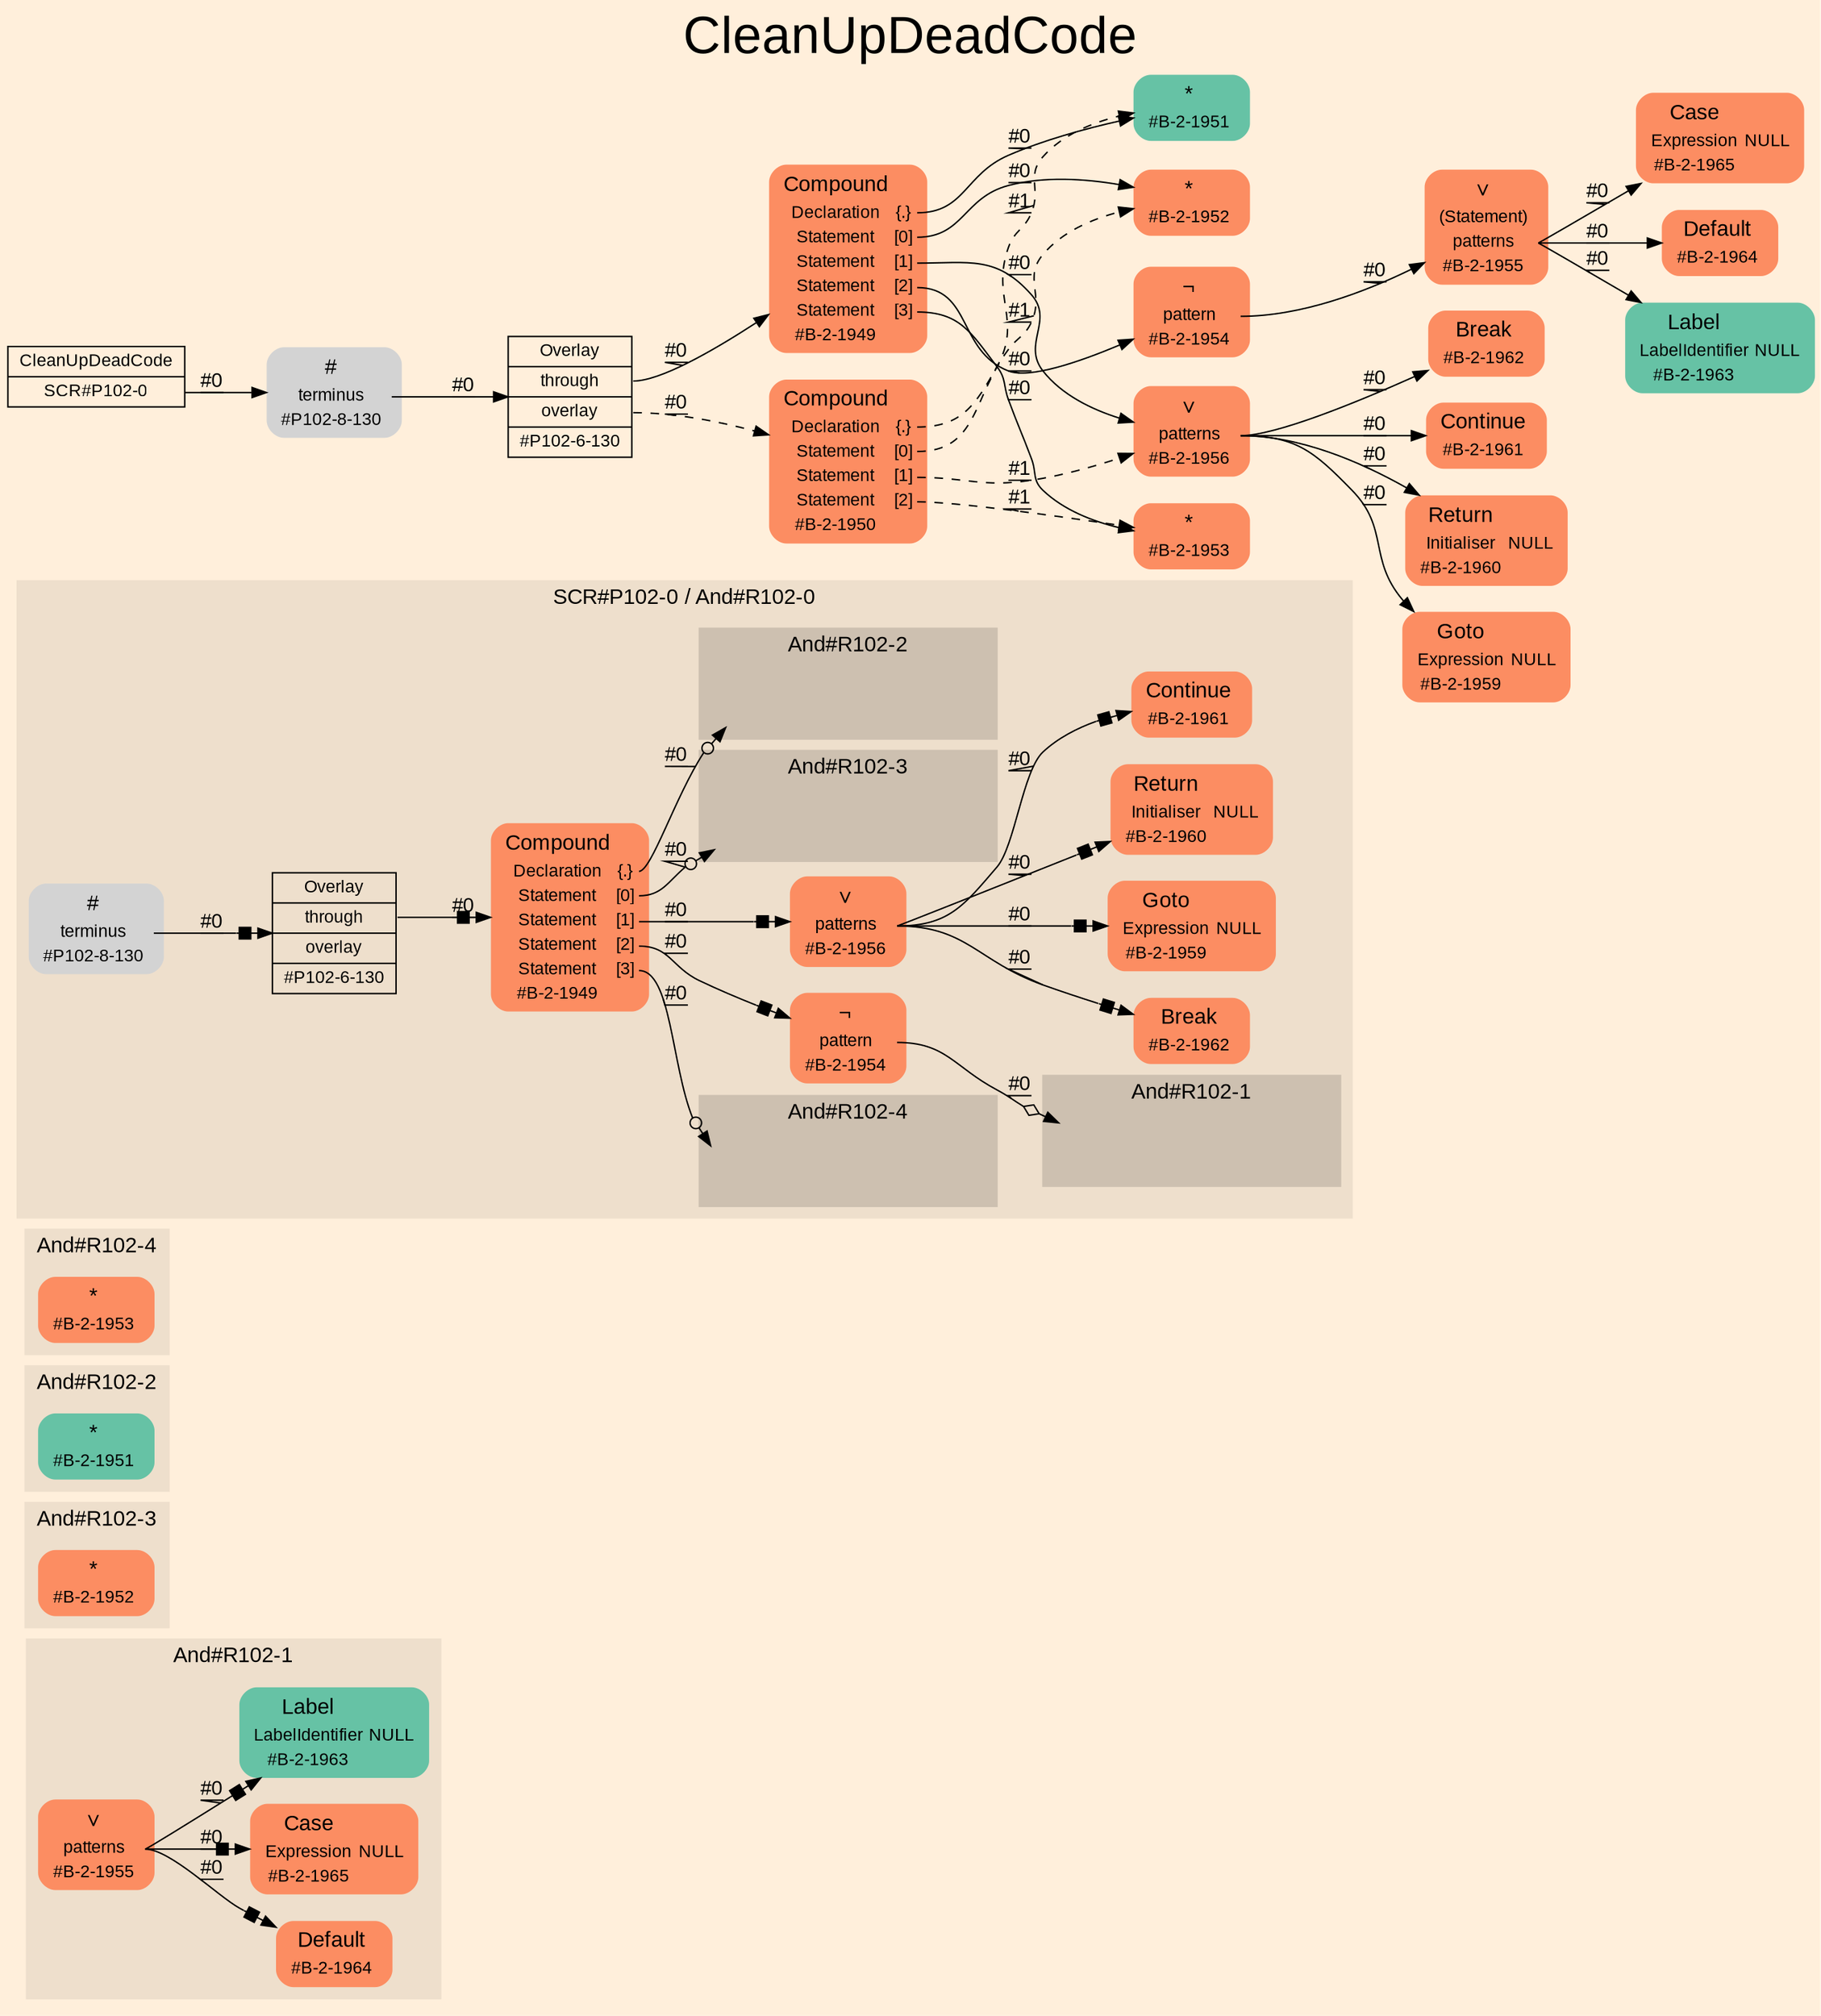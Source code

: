 digraph "CleanUpDeadCode" {
label = "CleanUpDeadCode"
labelloc = t
fontsize = "36"
graph [
    rankdir = "LR"
    ranksep = 0.3
    bgcolor = antiquewhite1
    color = black
    fontcolor = black
    fontname = "Arial"
];
node [
    fontname = "Arial"
];
edge [
    fontname = "Arial"
];

// -------------------- figure And#R102-1 --------------------
subgraph "clusterAnd#R102-1" {
    label = "And#R102-1"
    style = "filled"
    color = antiquewhite2
    fontsize = "15"
    "And#R102-1[#B-2-1955]" [
        shape = "plaintext"
        fillcolor = "/set28/2"
        label = <<TABLE BORDER="0" CELLBORDER="0" CELLSPACING="0">
         <TR><TD><FONT POINT-SIZE="15.0">∨</FONT></TD><TD></TD></TR>
         <TR><TD>patterns</TD><TD PORT="port0"></TD></TR>
         <TR><TD>#B-2-1955</TD><TD PORT="port1"></TD></TR>
        </TABLE>>
        style = "rounded,filled"
        fontsize = "12"
    ];
    
    "And#R102-1[#B-2-1963]" [
        shape = "plaintext"
        fillcolor = "/set28/1"
        label = <<TABLE BORDER="0" CELLBORDER="0" CELLSPACING="0">
         <TR><TD><FONT POINT-SIZE="15.0">Label</FONT></TD><TD></TD></TR>
         <TR><TD>LabelIdentifier</TD><TD PORT="port0">NULL</TD></TR>
         <TR><TD>#B-2-1963</TD><TD PORT="port1"></TD></TR>
        </TABLE>>
        style = "rounded,filled"
        fontsize = "12"
    ];
    
    "And#R102-1[#B-2-1964]" [
        shape = "plaintext"
        fillcolor = "/set28/2"
        label = <<TABLE BORDER="0" CELLBORDER="0" CELLSPACING="0">
         <TR><TD><FONT POINT-SIZE="15.0">Default</FONT></TD><TD></TD></TR>
         <TR><TD>#B-2-1964</TD><TD PORT="port0"></TD></TR>
        </TABLE>>
        style = "rounded,filled"
        fontsize = "12"
    ];
    
    "And#R102-1[#B-2-1965]" [
        shape = "plaintext"
        fillcolor = "/set28/2"
        label = <<TABLE BORDER="0" CELLBORDER="0" CELLSPACING="0">
         <TR><TD><FONT POINT-SIZE="15.0">Case</FONT></TD><TD></TD></TR>
         <TR><TD>Expression</TD><TD PORT="port0">NULL</TD></TR>
         <TR><TD>#B-2-1965</TD><TD PORT="port1"></TD></TR>
        </TABLE>>
        style = "rounded,filled"
        fontsize = "12"
    ];
    
}


// -------------------- figure And#R102-3 --------------------
subgraph "clusterAnd#R102-3" {
    label = "And#R102-3"
    style = "filled"
    color = antiquewhite2
    fontsize = "15"
    "And#R102-3[#B-2-1952]" [
        shape = "plaintext"
        fillcolor = "/set28/2"
        label = <<TABLE BORDER="0" CELLBORDER="0" CELLSPACING="0">
         <TR><TD><FONT POINT-SIZE="15.0">*</FONT></TD><TD></TD></TR>
         <TR><TD>#B-2-1952</TD><TD PORT="port0"></TD></TR>
        </TABLE>>
        style = "rounded,filled"
        fontsize = "12"
    ];
    
}


// -------------------- figure And#R102-2 --------------------
subgraph "clusterAnd#R102-2" {
    label = "And#R102-2"
    style = "filled"
    color = antiquewhite2
    fontsize = "15"
    "And#R102-2[#B-2-1951]" [
        shape = "plaintext"
        fillcolor = "/set28/1"
        label = <<TABLE BORDER="0" CELLBORDER="0" CELLSPACING="0">
         <TR><TD><FONT POINT-SIZE="15.0">*</FONT></TD><TD></TD></TR>
         <TR><TD>#B-2-1951</TD><TD PORT="port0"></TD></TR>
        </TABLE>>
        style = "rounded,filled"
        fontsize = "12"
    ];
    
}


// -------------------- figure And#R102-4 --------------------
subgraph "clusterAnd#R102-4" {
    label = "And#R102-4"
    style = "filled"
    color = antiquewhite2
    fontsize = "15"
    "And#R102-4[#B-2-1953]" [
        shape = "plaintext"
        fillcolor = "/set28/2"
        label = <<TABLE BORDER="0" CELLBORDER="0" CELLSPACING="0">
         <TR><TD><FONT POINT-SIZE="15.0">*</FONT></TD><TD></TD></TR>
         <TR><TD>#B-2-1953</TD><TD PORT="port0"></TD></TR>
        </TABLE>>
        style = "rounded,filled"
        fontsize = "12"
    ];
    
}


// -------------------- figure And#R102-0 --------------------
subgraph "clusterAnd#R102-0" {
    label = "SCR#P102-0 / And#R102-0"
    style = "filled"
    color = antiquewhite2
    fontsize = "15"
    "And#R102-0[#B-2-1949]" [
        shape = "plaintext"
        fillcolor = "/set28/2"
        label = <<TABLE BORDER="0" CELLBORDER="0" CELLSPACING="0">
         <TR><TD><FONT POINT-SIZE="15.0">Compound</FONT></TD><TD></TD></TR>
         <TR><TD>Declaration</TD><TD PORT="port0">{.}</TD></TR>
         <TR><TD>Statement</TD><TD PORT="port1">[0]</TD></TR>
         <TR><TD>Statement</TD><TD PORT="port2">[1]</TD></TR>
         <TR><TD>Statement</TD><TD PORT="port3">[2]</TD></TR>
         <TR><TD>Statement</TD><TD PORT="port4">[3]</TD></TR>
         <TR><TD>#B-2-1949</TD><TD PORT="port5"></TD></TR>
        </TABLE>>
        style = "rounded,filled"
        fontsize = "12"
    ];
    
    "And#R102-0[#B-2-1954]" [
        shape = "plaintext"
        fillcolor = "/set28/2"
        label = <<TABLE BORDER="0" CELLBORDER="0" CELLSPACING="0">
         <TR><TD><FONT POINT-SIZE="15.0">¬</FONT></TD><TD></TD></TR>
         <TR><TD>pattern</TD><TD PORT="port0"></TD></TR>
         <TR><TD>#B-2-1954</TD><TD PORT="port1"></TD></TR>
        </TABLE>>
        style = "rounded,filled"
        fontsize = "12"
    ];
    
    "And#R102-0[#B-2-1956]" [
        shape = "plaintext"
        fillcolor = "/set28/2"
        label = <<TABLE BORDER="0" CELLBORDER="0" CELLSPACING="0">
         <TR><TD><FONT POINT-SIZE="15.0">∨</FONT></TD><TD></TD></TR>
         <TR><TD>patterns</TD><TD PORT="port0"></TD></TR>
         <TR><TD>#B-2-1956</TD><TD PORT="port1"></TD></TR>
        </TABLE>>
        style = "rounded,filled"
        fontsize = "12"
    ];
    
    "And#R102-0[#B-2-1959]" [
        shape = "plaintext"
        fillcolor = "/set28/2"
        label = <<TABLE BORDER="0" CELLBORDER="0" CELLSPACING="0">
         <TR><TD><FONT POINT-SIZE="15.0">Goto</FONT></TD><TD></TD></TR>
         <TR><TD>Expression</TD><TD PORT="port0">NULL</TD></TR>
         <TR><TD>#B-2-1959</TD><TD PORT="port1"></TD></TR>
        </TABLE>>
        style = "rounded,filled"
        fontsize = "12"
    ];
    
    "And#R102-0[#B-2-1960]" [
        shape = "plaintext"
        fillcolor = "/set28/2"
        label = <<TABLE BORDER="0" CELLBORDER="0" CELLSPACING="0">
         <TR><TD><FONT POINT-SIZE="15.0">Return</FONT></TD><TD></TD></TR>
         <TR><TD>Initialiser</TD><TD PORT="port0">NULL</TD></TR>
         <TR><TD>#B-2-1960</TD><TD PORT="port1"></TD></TR>
        </TABLE>>
        style = "rounded,filled"
        fontsize = "12"
    ];
    
    "And#R102-0[#B-2-1961]" [
        shape = "plaintext"
        fillcolor = "/set28/2"
        label = <<TABLE BORDER="0" CELLBORDER="0" CELLSPACING="0">
         <TR><TD><FONT POINT-SIZE="15.0">Continue</FONT></TD><TD></TD></TR>
         <TR><TD>#B-2-1961</TD><TD PORT="port0"></TD></TR>
        </TABLE>>
        style = "rounded,filled"
        fontsize = "12"
    ];
    
    "And#R102-0[#B-2-1962]" [
        shape = "plaintext"
        fillcolor = "/set28/2"
        label = <<TABLE BORDER="0" CELLBORDER="0" CELLSPACING="0">
         <TR><TD><FONT POINT-SIZE="15.0">Break</FONT></TD><TD></TD></TR>
         <TR><TD>#B-2-1962</TD><TD PORT="port0"></TD></TR>
        </TABLE>>
        style = "rounded,filled"
        fontsize = "12"
    ];
    
    "And#R102-0[#P102-6-130]" [
        shape = "record"
        fillcolor = antiquewhite2
        label = "<fixed> Overlay | <port0> through | <port1> overlay | <port2> #P102-6-130"
        style = "filled"
        fontsize = "12"
        color = black
        fontcolor = black
    ];
    
    "And#R102-0[#P102-8-130]" [
        shape = "plaintext"
        label = <<TABLE BORDER="0" CELLBORDER="0" CELLSPACING="0">
         <TR><TD><FONT POINT-SIZE="15.0">#</FONT></TD><TD></TD></TR>
         <TR><TD>terminus</TD><TD PORT="port0"></TD></TR>
         <TR><TD>#P102-8-130</TD><TD PORT="port1"></TD></TR>
        </TABLE>>
        style = "rounded,filled"
        fontsize = "12"
    ];
    
    subgraph "clusterAnd#R102-0[And#R102-2]" {
        label = "And#R102-2"
        style = "filled"
        color = antiquewhite3
        fontsize = "15"
        "#0->And#R102-0[#B-2-1951]" [
            shape = "none"
            style = "invisible"
        ];
        
    }
    
    subgraph "clusterAnd#R102-0[And#R102-3]" {
        label = "And#R102-3"
        style = "filled"
        color = antiquewhite3
        fontsize = "15"
        "#0->And#R102-0[#B-2-1952]" [
            shape = "none"
            style = "invisible"
        ];
        
    }
    
    subgraph "clusterAnd#R102-0[And#R102-4]" {
        label = "And#R102-4"
        style = "filled"
        color = antiquewhite3
        fontsize = "15"
        "#0->And#R102-0[#B-2-1953]" [
            shape = "none"
            style = "invisible"
        ];
        
    }
    
    subgraph "clusterAnd#R102-0[And#R102-1]" {
        label = "And#R102-1"
        style = "filled"
        color = antiquewhite3
        fontsize = "15"
        "#0->And#R102-0[#B-2-1955]" [
            shape = "none"
            style = "invisible"
        ];
        
    }
    
}


// -------------------- transformation figure --------------------
"CR#P102-0" [
    shape = "record"
    fillcolor = antiquewhite1
    label = "<fixed> CleanUpDeadCode | <port0> SCR#P102-0"
    style = "filled"
    fontsize = "12"
    color = black
    fontcolor = black
];

"#P102-8-130" [
    shape = "plaintext"
    label = <<TABLE BORDER="0" CELLBORDER="0" CELLSPACING="0">
     <TR><TD><FONT POINT-SIZE="15.0">#</FONT></TD><TD></TD></TR>
     <TR><TD>terminus</TD><TD PORT="port0"></TD></TR>
     <TR><TD>#P102-8-130</TD><TD PORT="port1"></TD></TR>
    </TABLE>>
    style = "rounded,filled"
    fontsize = "12"
];

"#P102-6-130" [
    shape = "record"
    fillcolor = antiquewhite1
    label = "<fixed> Overlay | <port0> through | <port1> overlay | <port2> #P102-6-130"
    style = "filled"
    fontsize = "12"
    color = black
    fontcolor = black
];

"#B-2-1949" [
    shape = "plaintext"
    fillcolor = "/set28/2"
    label = <<TABLE BORDER="0" CELLBORDER="0" CELLSPACING="0">
     <TR><TD><FONT POINT-SIZE="15.0">Compound</FONT></TD><TD></TD></TR>
     <TR><TD>Declaration</TD><TD PORT="port0">{.}</TD></TR>
     <TR><TD>Statement</TD><TD PORT="port1">[0]</TD></TR>
     <TR><TD>Statement</TD><TD PORT="port2">[1]</TD></TR>
     <TR><TD>Statement</TD><TD PORT="port3">[2]</TD></TR>
     <TR><TD>Statement</TD><TD PORT="port4">[3]</TD></TR>
     <TR><TD>#B-2-1949</TD><TD PORT="port5"></TD></TR>
    </TABLE>>
    style = "rounded,filled"
    fontsize = "12"
];

"#B-2-1951" [
    shape = "plaintext"
    fillcolor = "/set28/1"
    label = <<TABLE BORDER="0" CELLBORDER="0" CELLSPACING="0">
     <TR><TD><FONT POINT-SIZE="15.0">*</FONT></TD><TD></TD></TR>
     <TR><TD>#B-2-1951</TD><TD PORT="port0"></TD></TR>
    </TABLE>>
    style = "rounded,filled"
    fontsize = "12"
];

"#B-2-1952" [
    shape = "plaintext"
    fillcolor = "/set28/2"
    label = <<TABLE BORDER="0" CELLBORDER="0" CELLSPACING="0">
     <TR><TD><FONT POINT-SIZE="15.0">*</FONT></TD><TD></TD></TR>
     <TR><TD>#B-2-1952</TD><TD PORT="port0"></TD></TR>
    </TABLE>>
    style = "rounded,filled"
    fontsize = "12"
];

"#B-2-1956" [
    shape = "plaintext"
    fillcolor = "/set28/2"
    label = <<TABLE BORDER="0" CELLBORDER="0" CELLSPACING="0">
     <TR><TD><FONT POINT-SIZE="15.0">∨</FONT></TD><TD></TD></TR>
     <TR><TD>patterns</TD><TD PORT="port0"></TD></TR>
     <TR><TD>#B-2-1956</TD><TD PORT="port1"></TD></TR>
    </TABLE>>
    style = "rounded,filled"
    fontsize = "12"
];

"#B-2-1962" [
    shape = "plaintext"
    fillcolor = "/set28/2"
    label = <<TABLE BORDER="0" CELLBORDER="0" CELLSPACING="0">
     <TR><TD><FONT POINT-SIZE="15.0">Break</FONT></TD><TD></TD></TR>
     <TR><TD>#B-2-1962</TD><TD PORT="port0"></TD></TR>
    </TABLE>>
    style = "rounded,filled"
    fontsize = "12"
];

"#B-2-1961" [
    shape = "plaintext"
    fillcolor = "/set28/2"
    label = <<TABLE BORDER="0" CELLBORDER="0" CELLSPACING="0">
     <TR><TD><FONT POINT-SIZE="15.0">Continue</FONT></TD><TD></TD></TR>
     <TR><TD>#B-2-1961</TD><TD PORT="port0"></TD></TR>
    </TABLE>>
    style = "rounded,filled"
    fontsize = "12"
];

"#B-2-1960" [
    shape = "plaintext"
    fillcolor = "/set28/2"
    label = <<TABLE BORDER="0" CELLBORDER="0" CELLSPACING="0">
     <TR><TD><FONT POINT-SIZE="15.0">Return</FONT></TD><TD></TD></TR>
     <TR><TD>Initialiser</TD><TD PORT="port0">NULL</TD></TR>
     <TR><TD>#B-2-1960</TD><TD PORT="port1"></TD></TR>
    </TABLE>>
    style = "rounded,filled"
    fontsize = "12"
];

"#B-2-1959" [
    shape = "plaintext"
    fillcolor = "/set28/2"
    label = <<TABLE BORDER="0" CELLBORDER="0" CELLSPACING="0">
     <TR><TD><FONT POINT-SIZE="15.0">Goto</FONT></TD><TD></TD></TR>
     <TR><TD>Expression</TD><TD PORT="port0">NULL</TD></TR>
     <TR><TD>#B-2-1959</TD><TD PORT="port1"></TD></TR>
    </TABLE>>
    style = "rounded,filled"
    fontsize = "12"
];

"#B-2-1954" [
    shape = "plaintext"
    fillcolor = "/set28/2"
    label = <<TABLE BORDER="0" CELLBORDER="0" CELLSPACING="0">
     <TR><TD><FONT POINT-SIZE="15.0">¬</FONT></TD><TD></TD></TR>
     <TR><TD>pattern</TD><TD PORT="port0"></TD></TR>
     <TR><TD>#B-2-1954</TD><TD PORT="port1"></TD></TR>
    </TABLE>>
    style = "rounded,filled"
    fontsize = "12"
];

"#B-2-1955" [
    shape = "plaintext"
    fillcolor = "/set28/2"
    label = <<TABLE BORDER="0" CELLBORDER="0" CELLSPACING="0">
     <TR><TD><FONT POINT-SIZE="15.0">∨</FONT></TD><TD></TD></TR>
     <TR><TD>(Statement)</TD><TD PORT="port0"></TD></TR>
     <TR><TD>patterns</TD><TD PORT="port1"></TD></TR>
     <TR><TD>#B-2-1955</TD><TD PORT="port2"></TD></TR>
    </TABLE>>
    style = "rounded,filled"
    fontsize = "12"
];

"#B-2-1965" [
    shape = "plaintext"
    fillcolor = "/set28/2"
    label = <<TABLE BORDER="0" CELLBORDER="0" CELLSPACING="0">
     <TR><TD><FONT POINT-SIZE="15.0">Case</FONT></TD><TD></TD></TR>
     <TR><TD>Expression</TD><TD PORT="port0">NULL</TD></TR>
     <TR><TD>#B-2-1965</TD><TD PORT="port1"></TD></TR>
    </TABLE>>
    style = "rounded,filled"
    fontsize = "12"
];

"#B-2-1964" [
    shape = "plaintext"
    fillcolor = "/set28/2"
    label = <<TABLE BORDER="0" CELLBORDER="0" CELLSPACING="0">
     <TR><TD><FONT POINT-SIZE="15.0">Default</FONT></TD><TD></TD></TR>
     <TR><TD>#B-2-1964</TD><TD PORT="port0"></TD></TR>
    </TABLE>>
    style = "rounded,filled"
    fontsize = "12"
];

"#B-2-1963" [
    shape = "plaintext"
    fillcolor = "/set28/1"
    label = <<TABLE BORDER="0" CELLBORDER="0" CELLSPACING="0">
     <TR><TD><FONT POINT-SIZE="15.0">Label</FONT></TD><TD></TD></TR>
     <TR><TD>LabelIdentifier</TD><TD PORT="port0">NULL</TD></TR>
     <TR><TD>#B-2-1963</TD><TD PORT="port1"></TD></TR>
    </TABLE>>
    style = "rounded,filled"
    fontsize = "12"
];

"#B-2-1953" [
    shape = "plaintext"
    fillcolor = "/set28/2"
    label = <<TABLE BORDER="0" CELLBORDER="0" CELLSPACING="0">
     <TR><TD><FONT POINT-SIZE="15.0">*</FONT></TD><TD></TD></TR>
     <TR><TD>#B-2-1953</TD><TD PORT="port0"></TD></TR>
    </TABLE>>
    style = "rounded,filled"
    fontsize = "12"
];

"#B-2-1950" [
    shape = "plaintext"
    fillcolor = "/set28/2"
    label = <<TABLE BORDER="0" CELLBORDER="0" CELLSPACING="0">
     <TR><TD><FONT POINT-SIZE="15.0">Compound</FONT></TD><TD></TD></TR>
     <TR><TD>Declaration</TD><TD PORT="port0">{.}</TD></TR>
     <TR><TD>Statement</TD><TD PORT="port1">[0]</TD></TR>
     <TR><TD>Statement</TD><TD PORT="port2">[1]</TD></TR>
     <TR><TD>Statement</TD><TD PORT="port3">[2]</TD></TR>
     <TR><TD>#B-2-1950</TD><TD PORT="port4"></TD></TR>
    </TABLE>>
    style = "rounded,filled"
    fontsize = "12"
];


// -------------------- links --------------------
// links for block CR#P102-0
"CR#P102-0":port0 -> "#P102-8-130" [
    label = "#0"
    decorate = true
    color = black
    fontcolor = black
];

// links for block #P102-8-130
"#P102-8-130":port0 -> "#P102-6-130" [
    label = "#0"
    decorate = true
    color = black
    fontcolor = black
];

// links for block #P102-6-130
"#P102-6-130":port0 -> "#B-2-1949" [
    label = "#0"
    decorate = true
    color = black
    fontcolor = black
];

"#P102-6-130":port1 -> "#B-2-1950" [
    style="dashed"
    label = "#0"
    decorate = true
    color = black
    fontcolor = black
];

// links for block #B-2-1949
"#B-2-1949":port0 -> "#B-2-1951" [
    label = "#0"
    decorate = true
    color = black
    fontcolor = black
];

"#B-2-1949":port1 -> "#B-2-1952" [
    label = "#0"
    decorate = true
    color = black
    fontcolor = black
];

"#B-2-1949":port2 -> "#B-2-1956" [
    label = "#0"
    decorate = true
    color = black
    fontcolor = black
];

"#B-2-1949":port3 -> "#B-2-1954" [
    label = "#0"
    decorate = true
    color = black
    fontcolor = black
];

"#B-2-1949":port4 -> "#B-2-1953" [
    label = "#0"
    decorate = true
    color = black
    fontcolor = black
];

// links for block #B-2-1951
// links for block #B-2-1952
// links for block #B-2-1956
"#B-2-1956":port0 -> "#B-2-1962" [
    label = "#0"
    decorate = true
    color = black
    fontcolor = black
];

"#B-2-1956":port0 -> "#B-2-1961" [
    label = "#0"
    decorate = true
    color = black
    fontcolor = black
];

"#B-2-1956":port0 -> "#B-2-1960" [
    label = "#0"
    decorate = true
    color = black
    fontcolor = black
];

"#B-2-1956":port0 -> "#B-2-1959" [
    label = "#0"
    decorate = true
    color = black
    fontcolor = black
];

// links for block #B-2-1962
// links for block #B-2-1961
// links for block #B-2-1960
// links for block #B-2-1959
// links for block #B-2-1954
"#B-2-1954":port0 -> "#B-2-1955" [
    label = "#0"
    decorate = true
    color = black
    fontcolor = black
];

// links for block #B-2-1955
"#B-2-1955":port1 -> "#B-2-1965" [
    label = "#0"
    decorate = true
    color = black
    fontcolor = black
];

"#B-2-1955":port1 -> "#B-2-1964" [
    label = "#0"
    decorate = true
    color = black
    fontcolor = black
];

"#B-2-1955":port1 -> "#B-2-1963" [
    label = "#0"
    decorate = true
    color = black
    fontcolor = black
];

// links for block #B-2-1965
// links for block #B-2-1964
// links for block #B-2-1963
// links for block #B-2-1953
// links for block #B-2-1950
"#B-2-1950":port0 -> "#B-2-1951" [
    style="dashed"
    label = "#1"
    decorate = true
    color = black
    fontcolor = black
];

"#B-2-1950":port1 -> "#B-2-1952" [
    style="dashed"
    label = "#1"
    decorate = true
    color = black
    fontcolor = black
];

"#B-2-1950":port2 -> "#B-2-1956" [
    style="dashed"
    label = "#1"
    decorate = true
    color = black
    fontcolor = black
];

"#B-2-1950":port3 -> "#B-2-1953" [
    style="dashed"
    label = "#1"
    decorate = true
    color = black
    fontcolor = black
];

// links for block And#R102-0[#B-2-1949]
"And#R102-0[#B-2-1949]":port0 -> "#0->And#R102-0[#B-2-1951]" [
    arrowhead="normalnoneodot"
    label = "#0"
    decorate = true
    color = black
    fontcolor = black
];

"And#R102-0[#B-2-1949]":port1 -> "#0->And#R102-0[#B-2-1952]" [
    arrowhead="normalnoneodot"
    label = "#0"
    decorate = true
    color = black
    fontcolor = black
];

"And#R102-0[#B-2-1949]":port2 -> "And#R102-0[#B-2-1956]" [
    arrowhead="normalnonebox"
    label = "#0"
    decorate = true
    color = black
    fontcolor = black
];

"And#R102-0[#B-2-1949]":port3 -> "And#R102-0[#B-2-1954]" [
    arrowhead="normalnonebox"
    label = "#0"
    decorate = true
    color = black
    fontcolor = black
];

"And#R102-0[#B-2-1949]":port4 -> "#0->And#R102-0[#B-2-1953]" [
    arrowhead="normalnoneodot"
    label = "#0"
    decorate = true
    color = black
    fontcolor = black
];

// links for block And#R102-0[#B-2-1954]
"And#R102-0[#B-2-1954]":port0 -> "#0->And#R102-0[#B-2-1955]" [
    arrowhead="normalnoneodiamond"
    label = "#0"
    decorate = true
    color = black
    fontcolor = black
];

// links for block And#R102-0[#B-2-1956]
"And#R102-0[#B-2-1956]":port0 -> "And#R102-0[#B-2-1962]" [
    arrowhead="normalnonebox"
    label = "#0"
    decorate = true
    color = black
    fontcolor = black
];

"And#R102-0[#B-2-1956]":port0 -> "And#R102-0[#B-2-1961]" [
    arrowhead="normalnonebox"
    label = "#0"
    decorate = true
    color = black
    fontcolor = black
];

"And#R102-0[#B-2-1956]":port0 -> "And#R102-0[#B-2-1960]" [
    arrowhead="normalnonebox"
    label = "#0"
    decorate = true
    color = black
    fontcolor = black
];

"And#R102-0[#B-2-1956]":port0 -> "And#R102-0[#B-2-1959]" [
    arrowhead="normalnonebox"
    label = "#0"
    decorate = true
    color = black
    fontcolor = black
];

// links for block And#R102-0[#B-2-1959]
// links for block And#R102-0[#B-2-1960]
// links for block And#R102-0[#B-2-1961]
// links for block And#R102-0[#B-2-1962]
// links for block And#R102-0[#P102-6-130]
"And#R102-0[#P102-6-130]":port0 -> "And#R102-0[#B-2-1949]" [
    arrowhead="normalnonebox"
    label = "#0"
    decorate = true
    color = black
    fontcolor = black
];

// links for block And#R102-0[#P102-8-130]
"And#R102-0[#P102-8-130]":port0 -> "And#R102-0[#P102-6-130]" [
    arrowhead="normalnonebox"
    label = "#0"
    decorate = true
    color = black
    fontcolor = black
];

// links for block #0->And#R102-0[#B-2-1951]
// links for block #0->And#R102-0[#B-2-1952]
// links for block #0->And#R102-0[#B-2-1953]
// links for block #0->And#R102-0[#B-2-1955]
// links for block And#R102-4[#B-2-1953]
// links for block And#R102-2[#B-2-1951]
// links for block And#R102-3[#B-2-1952]
// links for block And#R102-1[#B-2-1955]
"And#R102-1[#B-2-1955]":port0 -> "And#R102-1[#B-2-1965]" [
    arrowhead="normalnonebox"
    label = "#0"
    decorate = true
    color = black
    fontcolor = black
];

"And#R102-1[#B-2-1955]":port0 -> "And#R102-1[#B-2-1964]" [
    arrowhead="normalnonebox"
    label = "#0"
    decorate = true
    color = black
    fontcolor = black
];

"And#R102-1[#B-2-1955]":port0 -> "And#R102-1[#B-2-1963]" [
    arrowhead="normalnonebox"
    label = "#0"
    decorate = true
    color = black
    fontcolor = black
];

// links for block And#R102-1[#B-2-1963]
// links for block And#R102-1[#B-2-1964]
// links for block And#R102-1[#B-2-1965]
}

